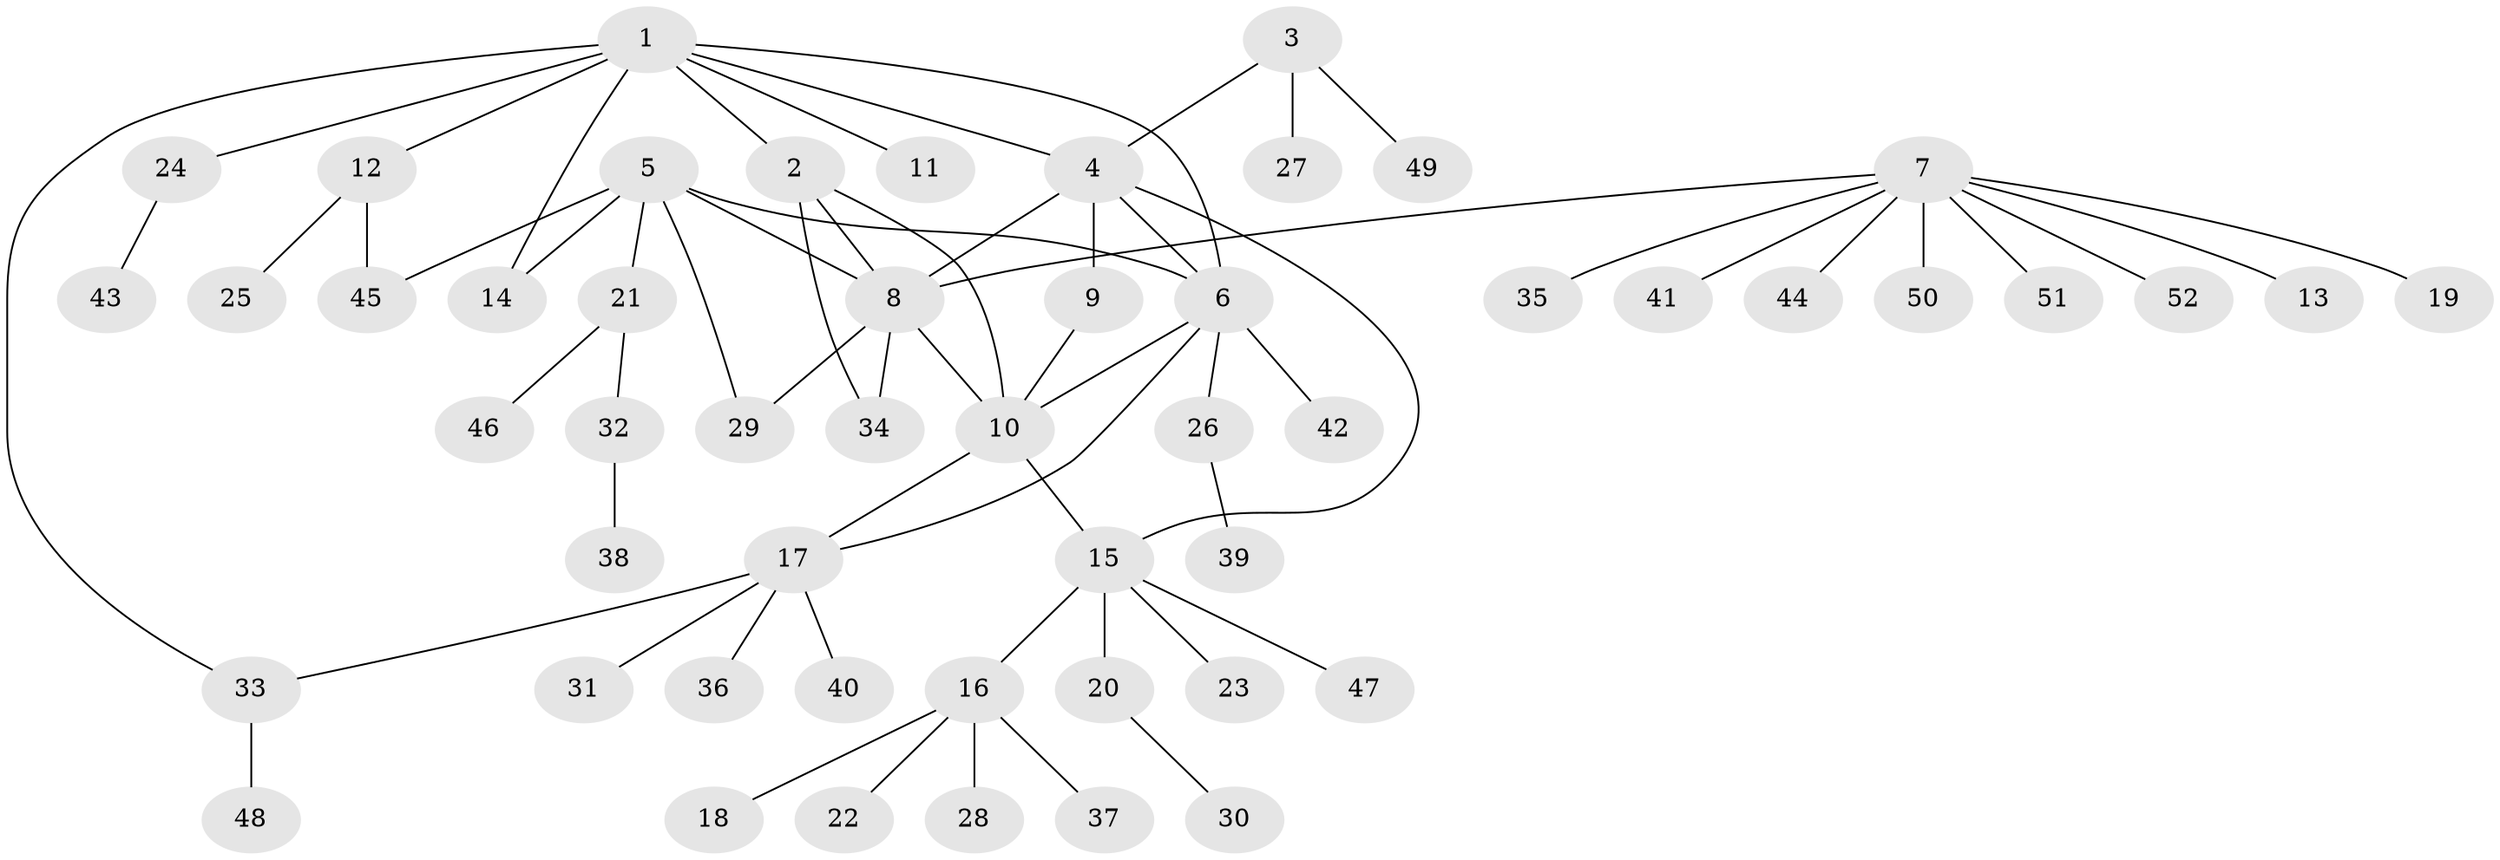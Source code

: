 // Generated by graph-tools (version 1.1) at 2025/26/03/09/25 03:26:48]
// undirected, 52 vertices, 64 edges
graph export_dot {
graph [start="1"]
  node [color=gray90,style=filled];
  1;
  2;
  3;
  4;
  5;
  6;
  7;
  8;
  9;
  10;
  11;
  12;
  13;
  14;
  15;
  16;
  17;
  18;
  19;
  20;
  21;
  22;
  23;
  24;
  25;
  26;
  27;
  28;
  29;
  30;
  31;
  32;
  33;
  34;
  35;
  36;
  37;
  38;
  39;
  40;
  41;
  42;
  43;
  44;
  45;
  46;
  47;
  48;
  49;
  50;
  51;
  52;
  1 -- 2;
  1 -- 4;
  1 -- 6;
  1 -- 11;
  1 -- 12;
  1 -- 14;
  1 -- 24;
  1 -- 33;
  2 -- 8;
  2 -- 10;
  2 -- 34;
  3 -- 4;
  3 -- 27;
  3 -- 49;
  4 -- 6;
  4 -- 8;
  4 -- 9;
  4 -- 15;
  5 -- 6;
  5 -- 8;
  5 -- 14;
  5 -- 21;
  5 -- 29;
  5 -- 45;
  6 -- 10;
  6 -- 17;
  6 -- 26;
  6 -- 42;
  7 -- 8;
  7 -- 13;
  7 -- 19;
  7 -- 35;
  7 -- 41;
  7 -- 44;
  7 -- 50;
  7 -- 51;
  7 -- 52;
  8 -- 10;
  8 -- 29;
  8 -- 34;
  9 -- 10;
  10 -- 15;
  10 -- 17;
  12 -- 25;
  12 -- 45;
  15 -- 16;
  15 -- 20;
  15 -- 23;
  15 -- 47;
  16 -- 18;
  16 -- 22;
  16 -- 28;
  16 -- 37;
  17 -- 31;
  17 -- 33;
  17 -- 36;
  17 -- 40;
  20 -- 30;
  21 -- 32;
  21 -- 46;
  24 -- 43;
  26 -- 39;
  32 -- 38;
  33 -- 48;
}
